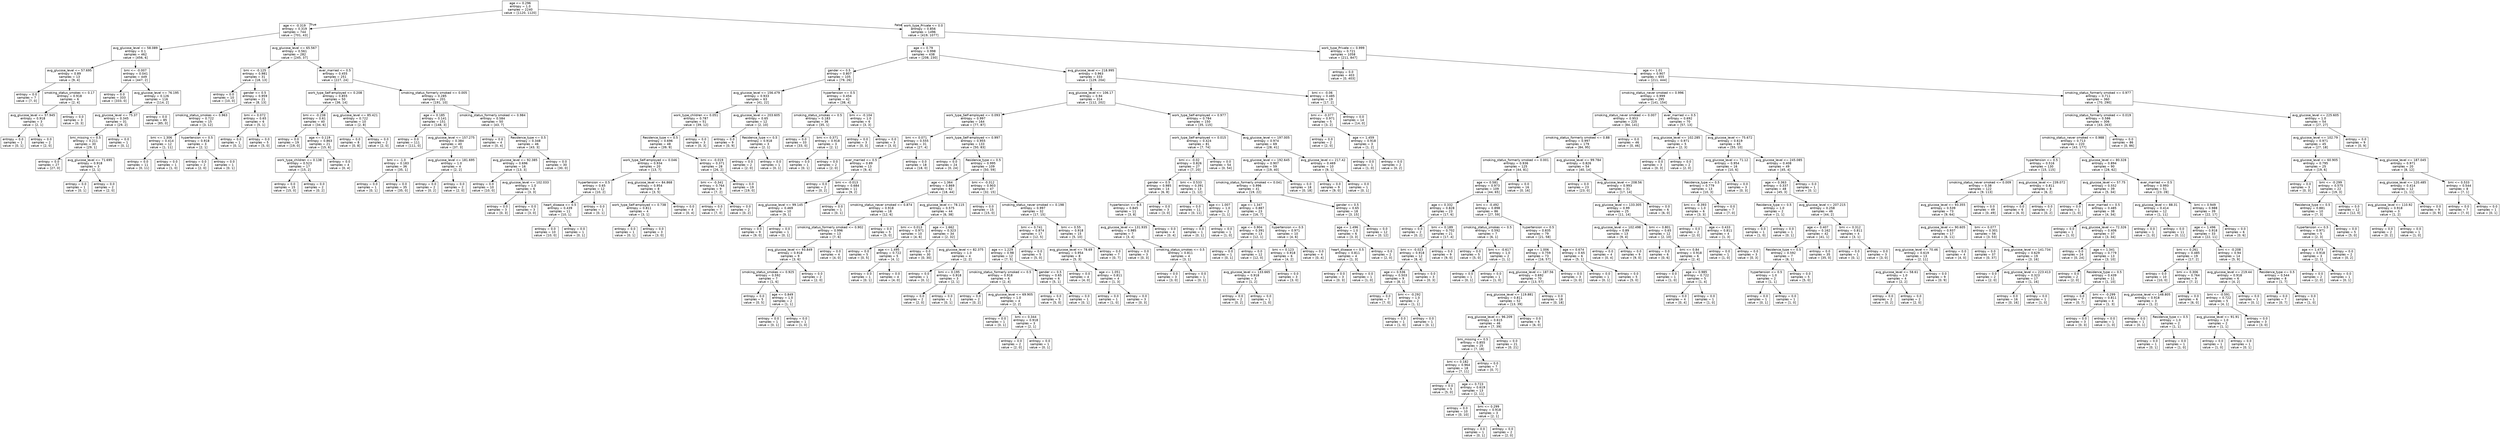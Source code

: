 digraph Tree {
node [shape=box, fontname="helvetica"] ;
edge [fontname="helvetica"] ;
0 [label="age <= 0.296\nentropy = 1.0\nsamples = 2240\nvalue = [1120, 1120]"] ;
1 [label="age <= -0.319\nentropy = 0.319\nsamples = 744\nvalue = [701, 43]"] ;
0 -> 1 [labeldistance=2.5, labelangle=45, headlabel="True"] ;
2 [label="avg_glucose_level <= 58.089\nentropy = 0.1\nsamples = 462\nvalue = [456, 6]"] ;
1 -> 2 ;
3 [label="avg_glucose_level <= 57.695\nentropy = 0.89\nsamples = 13\nvalue = [9, 4]"] ;
2 -> 3 ;
4 [label="entropy = 0.0\nsamples = 7\nvalue = [7, 0]"] ;
3 -> 4 ;
5 [label="smoking_status_smokes <= 0.17\nentropy = 0.918\nsamples = 6\nvalue = [2, 4]"] ;
3 -> 5 ;
6 [label="avg_glucose_level <= 57.945\nentropy = 0.918\nsamples = 3\nvalue = [2, 1]"] ;
5 -> 6 ;
7 [label="entropy = 0.0\nsamples = 1\nvalue = [0, 1]"] ;
6 -> 7 ;
8 [label="entropy = 0.0\nsamples = 2\nvalue = [2, 0]"] ;
6 -> 8 ;
9 [label="entropy = 0.0\nsamples = 3\nvalue = [0, 3]"] ;
5 -> 9 ;
10 [label="bmi <= -0.007\nentropy = 0.041\nsamples = 449\nvalue = [447, 2]"] ;
2 -> 10 ;
11 [label="entropy = 0.0\nsamples = 333\nvalue = [333, 0]"] ;
10 -> 11 ;
12 [label="avg_glucose_level <= 76.195\nentropy = 0.126\nsamples = 116\nvalue = [114, 2]"] ;
10 -> 12 ;
13 [label="avg_glucose_level <= 75.37\nentropy = 0.345\nsamples = 31\nvalue = [29, 2]"] ;
12 -> 13 ;
14 [label="bmi_missing <= 0.5\nentropy = 0.211\nsamples = 30\nvalue = [29, 1]"] ;
13 -> 14 ;
15 [label="entropy = 0.0\nsamples = 27\nvalue = [27, 0]"] ;
14 -> 15 ;
16 [label="avg_glucose_level <= 71.695\nentropy = 0.918\nsamples = 3\nvalue = [2, 1]"] ;
14 -> 16 ;
17 [label="entropy = 0.0\nsamples = 1\nvalue = [0, 1]"] ;
16 -> 17 ;
18 [label="entropy = 0.0\nsamples = 2\nvalue = [2, 0]"] ;
16 -> 18 ;
19 [label="entropy = 0.0\nsamples = 1\nvalue = [0, 1]"] ;
13 -> 19 ;
20 [label="entropy = 0.0\nsamples = 85\nvalue = [85, 0]"] ;
12 -> 20 ;
21 [label="avg_glucose_level <= 65.567\nentropy = 0.561\nsamples = 282\nvalue = [245, 37]"] ;
1 -> 21 ;
22 [label="bmi <= -0.125\nentropy = 0.981\nsamples = 31\nvalue = [18, 13]"] ;
21 -> 22 ;
23 [label="entropy = 0.0\nsamples = 10\nvalue = [10, 0]"] ;
22 -> 23 ;
24 [label="gender <= 0.5\nentropy = 0.959\nsamples = 21\nvalue = [8, 13]"] ;
22 -> 24 ;
25 [label="smoking_status_smokes <= 0.963\nentropy = 0.722\nsamples = 15\nvalue = [3, 12]"] ;
24 -> 25 ;
26 [label="bmi <= 1.306\nentropy = 0.414\nsamples = 12\nvalue = [1, 11]"] ;
25 -> 26 ;
27 [label="entropy = 0.0\nsamples = 11\nvalue = [0, 11]"] ;
26 -> 27 ;
28 [label="entropy = 0.0\nsamples = 1\nvalue = [1, 0]"] ;
26 -> 28 ;
29 [label="hypertension <= 0.5\nentropy = 0.918\nsamples = 3\nvalue = [2, 1]"] ;
25 -> 29 ;
30 [label="entropy = 0.0\nsamples = 2\nvalue = [2, 0]"] ;
29 -> 30 ;
31 [label="entropy = 0.0\nsamples = 1\nvalue = [0, 1]"] ;
29 -> 31 ;
32 [label="bmi <= 0.072\nentropy = 0.65\nsamples = 6\nvalue = [5, 1]"] ;
24 -> 32 ;
33 [label="entropy = 0.0\nsamples = 1\nvalue = [0, 1]"] ;
32 -> 33 ;
34 [label="entropy = 0.0\nsamples = 5\nvalue = [5, 0]"] ;
32 -> 34 ;
35 [label="ever_married <= 0.5\nentropy = 0.455\nsamples = 251\nvalue = [227, 24]"] ;
21 -> 35 ;
36 [label="work_type_Self-employed <= 0.208\nentropy = 0.855\nsamples = 50\nvalue = [36, 14]"] ;
35 -> 36 ;
37 [label="bmi <= -0.238\nentropy = 0.61\nsamples = 40\nvalue = [34, 6]"] ;
36 -> 37 ;
38 [label="entropy = 0.0\nsamples = 19\nvalue = [19, 0]"] ;
37 -> 38 ;
39 [label="age <= 0.119\nentropy = 0.863\nsamples = 21\nvalue = [15, 6]"] ;
37 -> 39 ;
40 [label="work_type_children <= 0.138\nentropy = 0.523\nsamples = 17\nvalue = [15, 2]"] ;
39 -> 40 ;
41 [label="entropy = 0.0\nsamples = 15\nvalue = [15, 0]"] ;
40 -> 41 ;
42 [label="entropy = 0.0\nsamples = 2\nvalue = [0, 2]"] ;
40 -> 42 ;
43 [label="entropy = 0.0\nsamples = 4\nvalue = [0, 4]"] ;
39 -> 43 ;
44 [label="avg_glucose_level <= 85.421\nentropy = 0.722\nsamples = 10\nvalue = [2, 8]"] ;
36 -> 44 ;
45 [label="entropy = 0.0\nsamples = 8\nvalue = [0, 8]"] ;
44 -> 45 ;
46 [label="entropy = 0.0\nsamples = 2\nvalue = [2, 0]"] ;
44 -> 46 ;
47 [label="smoking_status_formerly smoked <= 0.005\nentropy = 0.285\nsamples = 201\nvalue = [191, 10]"] ;
35 -> 47 ;
48 [label="age <= 0.185\nentropy = 0.141\nsamples = 151\nvalue = [148, 3]"] ;
47 -> 48 ;
49 [label="entropy = 0.0\nsamples = 111\nvalue = [111, 0]"] ;
48 -> 49 ;
50 [label="avg_glucose_level <= 157.275\nentropy = 0.384\nsamples = 40\nvalue = [37, 3]"] ;
48 -> 50 ;
51 [label="bmi <= -1.0\nentropy = 0.183\nsamples = 36\nvalue = [35, 1]"] ;
50 -> 51 ;
52 [label="entropy = 0.0\nsamples = 1\nvalue = [0, 1]"] ;
51 -> 52 ;
53 [label="entropy = 0.0\nsamples = 35\nvalue = [35, 0]"] ;
51 -> 53 ;
54 [label="avg_glucose_level <= 181.695\nentropy = 1.0\nsamples = 4\nvalue = [2, 2]"] ;
50 -> 54 ;
55 [label="entropy = 0.0\nsamples = 2\nvalue = [0, 2]"] ;
54 -> 55 ;
56 [label="entropy = 0.0\nsamples = 2\nvalue = [2, 0]"] ;
54 -> 56 ;
57 [label="smoking_status_formerly smoked <= 0.984\nentropy = 0.584\nsamples = 50\nvalue = [43, 7]"] ;
47 -> 57 ;
58 [label="entropy = 0.0\nsamples = 4\nvalue = [0, 4]"] ;
57 -> 58 ;
59 [label="Residence_type <= 0.5\nentropy = 0.348\nsamples = 46\nvalue = [43, 3]"] ;
57 -> 59 ;
60 [label="avg_glucose_level <= 92.385\nentropy = 0.696\nsamples = 16\nvalue = [13, 3]"] ;
59 -> 60 ;
61 [label="entropy = 0.0\nsamples = 10\nvalue = [10, 0]"] ;
60 -> 61 ;
62 [label="avg_glucose_level <= 102.033\nentropy = 1.0\nsamples = 6\nvalue = [3, 3]"] ;
60 -> 62 ;
63 [label="entropy = 0.0\nsamples = 3\nvalue = [0, 3]"] ;
62 -> 63 ;
64 [label="entropy = 0.0\nsamples = 3\nvalue = [3, 0]"] ;
62 -> 64 ;
65 [label="entropy = 0.0\nsamples = 30\nvalue = [30, 0]"] ;
59 -> 65 ;
66 [label="work_type_Private <= 0.0\nentropy = 0.856\nsamples = 1496\nvalue = [419, 1077]"] ;
0 -> 66 [labeldistance=2.5, labelangle=-45, headlabel="False"] ;
67 [label="age <= 0.79\nentropy = 0.998\nsamples = 438\nvalue = [208, 230]"] ;
66 -> 67 ;
68 [label="gender <= 0.5\nentropy = 0.807\nsamples = 105\nvalue = [79, 26]"] ;
67 -> 68 ;
69 [label="avg_glucose_level <= 156.479\nentropy = 0.933\nsamples = 63\nvalue = [41, 22]"] ;
68 -> 69 ;
70 [label="work_type_children <= 0.051\nentropy = 0.787\nsamples = 51\nvalue = [39, 12]"] ;
69 -> 70 ;
71 [label="Residence_type <= 0.5\nentropy = 0.696\nsamples = 48\nvalue = [39, 9]"] ;
70 -> 71 ;
72 [label="work_type_Self-employed <= 0.046\nentropy = 0.934\nsamples = 20\nvalue = [13, 7]"] ;
71 -> 72 ;
73 [label="hypertension <= 0.5\nentropy = 0.65\nsamples = 12\nvalue = [10, 2]"] ;
72 -> 73 ;
74 [label="heart_disease <= 0.5\nentropy = 0.439\nsamples = 11\nvalue = [10, 1]"] ;
73 -> 74 ;
75 [label="entropy = 0.0\nsamples = 10\nvalue = [10, 0]"] ;
74 -> 75 ;
76 [label="entropy = 0.0\nsamples = 1\nvalue = [0, 1]"] ;
74 -> 76 ;
77 [label="entropy = 0.0\nsamples = 1\nvalue = [0, 1]"] ;
73 -> 77 ;
78 [label="avg_glucose_level <= 84.868\nentropy = 0.954\nsamples = 8\nvalue = [3, 5]"] ;
72 -> 78 ;
79 [label="work_type_Self-employed <= 0.738\nentropy = 0.811\nsamples = 4\nvalue = [3, 1]"] ;
78 -> 79 ;
80 [label="entropy = 0.0\nsamples = 1\nvalue = [0, 1]"] ;
79 -> 80 ;
81 [label="entropy = 0.0\nsamples = 3\nvalue = [3, 0]"] ;
79 -> 81 ;
82 [label="entropy = 0.0\nsamples = 4\nvalue = [0, 4]"] ;
78 -> 82 ;
83 [label="bmi <= -0.019\nentropy = 0.371\nsamples = 28\nvalue = [26, 2]"] ;
71 -> 83 ;
84 [label="bmi <= -0.341\nentropy = 0.764\nsamples = 9\nvalue = [7, 2]"] ;
83 -> 84 ;
85 [label="entropy = 0.0\nsamples = 7\nvalue = [7, 0]"] ;
84 -> 85 ;
86 [label="entropy = 0.0\nsamples = 2\nvalue = [0, 2]"] ;
84 -> 86 ;
87 [label="entropy = 0.0\nsamples = 19\nvalue = [19, 0]"] ;
83 -> 87 ;
88 [label="entropy = 0.0\nsamples = 3\nvalue = [0, 3]"] ;
70 -> 88 ;
89 [label="avg_glucose_level <= 203.605\nentropy = 0.65\nsamples = 12\nvalue = [2, 10]"] ;
69 -> 89 ;
90 [label="entropy = 0.0\nsamples = 9\nvalue = [0, 9]"] ;
89 -> 90 ;
91 [label="Residence_type <= 0.5\nentropy = 0.918\nsamples = 3\nvalue = [2, 1]"] ;
89 -> 91 ;
92 [label="entropy = 0.0\nsamples = 2\nvalue = [2, 0]"] ;
91 -> 92 ;
93 [label="entropy = 0.0\nsamples = 1\nvalue = [0, 1]"] ;
91 -> 93 ;
94 [label="hypertension <= 0.5\nentropy = 0.454\nsamples = 42\nvalue = [38, 4]"] ;
68 -> 94 ;
95 [label="smoking_status_smokes <= 0.5\nentropy = 0.183\nsamples = 36\nvalue = [35, 1]"] ;
94 -> 95 ;
96 [label="entropy = 0.0\nsamples = 33\nvalue = [33, 0]"] ;
95 -> 96 ;
97 [label="bmi <= 0.371\nentropy = 0.918\nsamples = 3\nvalue = [2, 1]"] ;
95 -> 97 ;
98 [label="entropy = 0.0\nsamples = 1\nvalue = [0, 1]"] ;
97 -> 98 ;
99 [label="entropy = 0.0\nsamples = 2\nvalue = [2, 0]"] ;
97 -> 99 ;
100 [label="bmi <= -0.104\nentropy = 1.0\nsamples = 6\nvalue = [3, 3]"] ;
94 -> 100 ;
101 [label="entropy = 0.0\nsamples = 3\nvalue = [0, 3]"] ;
100 -> 101 ;
102 [label="entropy = 0.0\nsamples = 3\nvalue = [3, 0]"] ;
100 -> 102 ;
103 [label="avg_glucose_level <= 218.995\nentropy = 0.963\nsamples = 333\nvalue = [129, 204]"] ;
67 -> 103 ;
104 [label="avg_glucose_level <= 106.17\nentropy = 0.94\nsamples = 314\nvalue = [112, 202]"] ;
103 -> 104 ;
105 [label="work_type_Self-employed <= 0.093\nentropy = 0.997\nsamples = 164\nvalue = [77, 87]"] ;
104 -> 105 ;
106 [label="bmi <= 0.071\nentropy = 0.555\nsamples = 31\nvalue = [27, 4]"] ;
105 -> 106 ;
107 [label="ever_married <= 0.5\nentropy = 0.89\nsamples = 13\nvalue = [9, 4]"] ;
106 -> 107 ;
108 [label="entropy = 0.0\nsamples = 2\nvalue = [0, 2]"] ;
107 -> 108 ;
109 [label="bmi <= -0.013\nentropy = 0.684\nsamples = 11\nvalue = [9, 2]"] ;
107 -> 109 ;
110 [label="avg_glucose_level <= 99.145\nentropy = 0.469\nsamples = 10\nvalue = [9, 1]"] ;
109 -> 110 ;
111 [label="entropy = 0.0\nsamples = 9\nvalue = [9, 0]"] ;
110 -> 111 ;
112 [label="entropy = 0.0\nsamples = 1\nvalue = [0, 1]"] ;
110 -> 112 ;
113 [label="entropy = 0.0\nsamples = 1\nvalue = [0, 1]"] ;
109 -> 113 ;
114 [label="entropy = 0.0\nsamples = 18\nvalue = [18, 0]"] ;
106 -> 114 ;
115 [label="work_type_Self-employed <= 0.997\nentropy = 0.955\nsamples = 133\nvalue = [50, 83]"] ;
105 -> 115 ;
116 [label="entropy = 0.0\nsamples = 24\nvalue = [0, 24]"] ;
115 -> 116 ;
117 [label="Residence_type <= 0.5\nentropy = 0.995\nsamples = 109\nvalue = [50, 59]"] ;
115 -> 117 ;
118 [label="age <= 1.364\nentropy = 0.869\nsamples = 62\nvalue = [18, 44]"] ;
117 -> 118 ;
119 [label="smoking_status_never smoked <= 0.874\nentropy = 0.918\nsamples = 18\nvalue = [12, 6]"] ;
118 -> 119 ;
120 [label="smoking_status_formerly smoked <= 0.902\nentropy = 0.996\nsamples = 13\nvalue = [7, 6]"] ;
119 -> 120 ;
121 [label="avg_glucose_level <= 93.849\nentropy = 0.918\nsamples = 9\nvalue = [3, 6]"] ;
120 -> 121 ;
122 [label="smoking_status_smokes <= 0.925\nentropy = 0.592\nsamples = 7\nvalue = [1, 6]"] ;
121 -> 122 ;
123 [label="entropy = 0.0\nsamples = 5\nvalue = [0, 5]"] ;
122 -> 123 ;
124 [label="age <= 0.849\nentropy = 1.0\nsamples = 2\nvalue = [1, 1]"] ;
122 -> 124 ;
125 [label="entropy = 0.0\nsamples = 1\nvalue = [0, 1]"] ;
124 -> 125 ;
126 [label="entropy = 0.0\nsamples = 1\nvalue = [1, 0]"] ;
124 -> 126 ;
127 [label="entropy = 0.0\nsamples = 2\nvalue = [2, 0]"] ;
121 -> 127 ;
128 [label="entropy = 0.0\nsamples = 4\nvalue = [4, 0]"] ;
120 -> 128 ;
129 [label="entropy = 0.0\nsamples = 5\nvalue = [5, 0]"] ;
119 -> 129 ;
130 [label="avg_glucose_level <= 78.115\nentropy = 0.575\nsamples = 44\nvalue = [6, 38]"] ;
118 -> 130 ;
131 [label="bmi <= 0.013\nentropy = 0.971\nsamples = 10\nvalue = [4, 6]"] ;
130 -> 131 ;
132 [label="entropy = 0.0\nsamples = 5\nvalue = [0, 5]"] ;
131 -> 132 ;
133 [label="age <= 1.495\nentropy = 0.722\nsamples = 5\nvalue = [4, 1]"] ;
131 -> 133 ;
134 [label="entropy = 0.0\nsamples = 1\nvalue = [0, 1]"] ;
133 -> 134 ;
135 [label="entropy = 0.0\nsamples = 4\nvalue = [4, 0]"] ;
133 -> 135 ;
136 [label="age <= 1.662\nentropy = 0.323\nsamples = 34\nvalue = [2, 32]"] ;
130 -> 136 ;
137 [label="entropy = 0.0\nsamples = 30\nvalue = [0, 30]"] ;
136 -> 137 ;
138 [label="avg_glucose_level <= 82.375\nentropy = 1.0\nsamples = 4\nvalue = [2, 2]"] ;
136 -> 138 ;
139 [label="entropy = 0.0\nsamples = 1\nvalue = [0, 1]"] ;
138 -> 139 ;
140 [label="bmi <= 0.195\nentropy = 0.918\nsamples = 3\nvalue = [2, 1]"] ;
138 -> 140 ;
141 [label="entropy = 0.0\nsamples = 2\nvalue = [2, 0]"] ;
140 -> 141 ;
142 [label="entropy = 0.0\nsamples = 1\nvalue = [0, 1]"] ;
140 -> 142 ;
143 [label="bmi <= -0.312\nentropy = 0.903\nsamples = 47\nvalue = [32, 15]"] ;
117 -> 143 ;
144 [label="entropy = 0.0\nsamples = 15\nvalue = [15, 0]"] ;
143 -> 144 ;
145 [label="smoking_status_never smoked <= 0.198\nentropy = 0.997\nsamples = 32\nvalue = [17, 15]"] ;
143 -> 145 ;
146 [label="bmi <= 0.741\nentropy = 0.874\nsamples = 17\nvalue = [12, 5]"] ;
145 -> 146 ;
147 [label="age <= 1.229\nentropy = 0.98\nsamples = 12\nvalue = [7, 5]"] ;
146 -> 147 ;
148 [label="smoking_status_formerly smoked <= 0.5\nentropy = 0.918\nsamples = 6\nvalue = [2, 4]"] ;
147 -> 148 ;
149 [label="entropy = 0.0\nsamples = 2\nvalue = [0, 2]"] ;
148 -> 149 ;
150 [label="avg_glucose_level <= 69.905\nentropy = 1.0\nsamples = 4\nvalue = [2, 2]"] ;
148 -> 150 ;
151 [label="entropy = 0.0\nsamples = 1\nvalue = [0, 1]"] ;
150 -> 151 ;
152 [label="bmi <= 0.344\nentropy = 0.918\nsamples = 3\nvalue = [2, 1]"] ;
150 -> 152 ;
153 [label="entropy = 0.0\nsamples = 2\nvalue = [2, 0]"] ;
152 -> 153 ;
154 [label="entropy = 0.0\nsamples = 1\nvalue = [0, 1]"] ;
152 -> 154 ;
155 [label="gender <= 0.5\nentropy = 0.65\nsamples = 6\nvalue = [5, 1]"] ;
147 -> 155 ;
156 [label="entropy = 0.0\nsamples = 5\nvalue = [5, 0]"] ;
155 -> 156 ;
157 [label="entropy = 0.0\nsamples = 1\nvalue = [0, 1]"] ;
155 -> 157 ;
158 [label="entropy = 0.0\nsamples = 5\nvalue = [5, 0]"] ;
146 -> 158 ;
159 [label="bmi <= 0.55\nentropy = 0.918\nsamples = 15\nvalue = [5, 10]"] ;
145 -> 159 ;
160 [label="avg_glucose_level <= 78.69\nentropy = 0.954\nsamples = 8\nvalue = [5, 3]"] ;
159 -> 160 ;
161 [label="entropy = 0.0\nsamples = 4\nvalue = [4, 0]"] ;
160 -> 161 ;
162 [label="age <= 1.051\nentropy = 0.811\nsamples = 4\nvalue = [1, 3]"] ;
160 -> 162 ;
163 [label="entropy = 0.0\nsamples = 1\nvalue = [1, 0]"] ;
162 -> 163 ;
164 [label="entropy = 0.0\nsamples = 3\nvalue = [0, 3]"] ;
162 -> 164 ;
165 [label="entropy = 0.0\nsamples = 7\nvalue = [0, 7]"] ;
159 -> 165 ;
166 [label="work_type_Self-employed <= 0.977\nentropy = 0.784\nsamples = 150\nvalue = [35, 115]"] ;
104 -> 166 ;
167 [label="work_type_Self-employed <= 0.015\nentropy = 0.424\nsamples = 81\nvalue = [7, 74]"] ;
166 -> 167 ;
168 [label="bmi <= -0.02\nentropy = 0.826\nsamples = 27\nvalue = [7, 20]"] ;
167 -> 168 ;
169 [label="gender <= 0.5\nentropy = 0.985\nsamples = 14\nvalue = [6, 8]"] ;
168 -> 169 ;
170 [label="hypertension <= 0.5\nentropy = 0.845\nsamples = 11\nvalue = [3, 8]"] ;
169 -> 170 ;
171 [label="avg_glucose_level <= 131.935\nentropy = 0.985\nsamples = 7\nvalue = [3, 4]"] ;
170 -> 171 ;
172 [label="entropy = 0.0\nsamples = 3\nvalue = [0, 3]"] ;
171 -> 172 ;
173 [label="smoking_status_smokes <= 0.5\nentropy = 0.811\nsamples = 4\nvalue = [3, 1]"] ;
171 -> 173 ;
174 [label="entropy = 0.0\nsamples = 3\nvalue = [3, 0]"] ;
173 -> 174 ;
175 [label="entropy = 0.0\nsamples = 1\nvalue = [0, 1]"] ;
173 -> 175 ;
176 [label="entropy = 0.0\nsamples = 4\nvalue = [0, 4]"] ;
170 -> 176 ;
177 [label="entropy = 0.0\nsamples = 3\nvalue = [3, 0]"] ;
169 -> 177 ;
178 [label="bmi <= 0.533\nentropy = 0.391\nsamples = 13\nvalue = [1, 12]"] ;
168 -> 178 ;
179 [label="entropy = 0.0\nsamples = 11\nvalue = [0, 11]"] ;
178 -> 179 ;
180 [label="age <= 1.007\nentropy = 1.0\nsamples = 2\nvalue = [1, 1]"] ;
178 -> 180 ;
181 [label="entropy = 0.0\nsamples = 1\nvalue = [0, 1]"] ;
180 -> 181 ;
182 [label="entropy = 0.0\nsamples = 1\nvalue = [1, 0]"] ;
180 -> 182 ;
183 [label="entropy = 0.0\nsamples = 54\nvalue = [0, 54]"] ;
167 -> 183 ;
184 [label="avg_glucose_level <= 197.005\nentropy = 0.974\nsamples = 69\nvalue = [28, 41]"] ;
166 -> 184 ;
185 [label="avg_glucose_level <= 192.645\nentropy = 0.907\nsamples = 59\nvalue = [19, 40]"] ;
184 -> 185 ;
186 [label="smoking_status_formerly smoked <= 0.041\nentropy = 0.996\nsamples = 41\nvalue = [19, 22]"] ;
185 -> 186 ;
187 [label="age <= 1.347\nentropy = 0.887\nsamples = 23\nvalue = [16, 7]"] ;
186 -> 187 ;
188 [label="age <= 0.904\nentropy = 0.391\nsamples = 13\nvalue = [12, 1]"] ;
187 -> 188 ;
189 [label="entropy = 0.0\nsamples = 1\nvalue = [0, 1]"] ;
188 -> 189 ;
190 [label="entropy = 0.0\nsamples = 12\nvalue = [12, 0]"] ;
188 -> 190 ;
191 [label="hypertension <= 0.5\nentropy = 0.971\nsamples = 10\nvalue = [4, 6]"] ;
187 -> 191 ;
192 [label="bmi <= 0.123\nentropy = 0.918\nsamples = 6\nvalue = [4, 2]"] ;
191 -> 192 ;
193 [label="avg_glucose_level <= 133.665\nentropy = 0.918\nsamples = 3\nvalue = [1, 2]"] ;
192 -> 193 ;
194 [label="entropy = 0.0\nsamples = 2\nvalue = [0, 2]"] ;
193 -> 194 ;
195 [label="entropy = 0.0\nsamples = 1\nvalue = [1, 0]"] ;
193 -> 195 ;
196 [label="entropy = 0.0\nsamples = 3\nvalue = [3, 0]"] ;
192 -> 196 ;
197 [label="entropy = 0.0\nsamples = 4\nvalue = [0, 4]"] ;
191 -> 197 ;
198 [label="gender <= 0.5\nentropy = 0.65\nsamples = 18\nvalue = [3, 15]"] ;
186 -> 198 ;
199 [label="age <= 1.496\nentropy = 1.0\nsamples = 6\nvalue = [3, 3]"] ;
198 -> 199 ;
200 [label="heart_disease <= 0.5\nentropy = 0.811\nsamples = 4\nvalue = [1, 3]"] ;
199 -> 200 ;
201 [label="entropy = 0.0\nsamples = 3\nvalue = [0, 3]"] ;
200 -> 201 ;
202 [label="entropy = 0.0\nsamples = 1\nvalue = [1, 0]"] ;
200 -> 202 ;
203 [label="entropy = 0.0\nsamples = 2\nvalue = [2, 0]"] ;
199 -> 203 ;
204 [label="entropy = 0.0\nsamples = 12\nvalue = [0, 12]"] ;
198 -> 204 ;
205 [label="entropy = 0.0\nsamples = 18\nvalue = [0, 18]"] ;
185 -> 205 ;
206 [label="avg_glucose_level <= 217.42\nentropy = 0.469\nsamples = 10\nvalue = [9, 1]"] ;
184 -> 206 ;
207 [label="entropy = 0.0\nsamples = 9\nvalue = [9, 0]"] ;
206 -> 207 ;
208 [label="entropy = 0.0\nsamples = 1\nvalue = [0, 1]"] ;
206 -> 208 ;
209 [label="bmi <= -0.06\nentropy = 0.485\nsamples = 19\nvalue = [17, 2]"] ;
103 -> 209 ;
210 [label="bmi <= -0.377\nentropy = 0.971\nsamples = 5\nvalue = [3, 2]"] ;
209 -> 210 ;
211 [label="entropy = 0.0\nsamples = 2\nvalue = [2, 0]"] ;
210 -> 211 ;
212 [label="age <= 1.459\nentropy = 0.918\nsamples = 3\nvalue = [1, 2]"] ;
210 -> 212 ;
213 [label="entropy = 0.0\nsamples = 1\nvalue = [1, 0]"] ;
212 -> 213 ;
214 [label="entropy = 0.0\nsamples = 2\nvalue = [0, 2]"] ;
212 -> 214 ;
215 [label="entropy = 0.0\nsamples = 14\nvalue = [14, 0]"] ;
209 -> 215 ;
216 [label="work_type_Private <= 0.999\nentropy = 0.721\nsamples = 1058\nvalue = [211, 847]"] ;
66 -> 216 ;
217 [label="entropy = 0.0\nsamples = 403\nvalue = [0, 403]"] ;
216 -> 217 ;
218 [label="age <= 1.01\nentropy = 0.907\nsamples = 655\nvalue = [211, 444]"] ;
216 -> 218 ;
219 [label="smoking_status_never smoked <= 0.996\nentropy = 0.999\nsamples = 295\nvalue = [141, 154]"] ;
218 -> 219 ;
220 [label="smoking_status_never smoked <= 0.007\nentropy = 0.953\nsamples = 225\nvalue = [84, 141]"] ;
219 -> 220 ;
221 [label="smoking_status_formerly smoked <= 0.88\nentropy = 0.997\nsamples = 179\nvalue = [84, 95]"] ;
220 -> 221 ;
222 [label="smoking_status_formerly smoked <= 0.001\nentropy = 0.936\nsamples = 125\nvalue = [44, 81]"] ;
221 -> 222 ;
223 [label="age <= 0.581\nentropy = 0.973\nsamples = 109\nvalue = [44, 65]"] ;
222 -> 223 ;
224 [label="age <= 0.332\nentropy = 0.828\nsamples = 23\nvalue = [17, 6]"] ;
223 -> 224 ;
225 [label="entropy = 0.0\nsamples = 2\nvalue = [0, 2]"] ;
224 -> 225 ;
226 [label="bmi <= 0.189\nentropy = 0.702\nsamples = 21\nvalue = [17, 4]"] ;
224 -> 226 ;
227 [label="bmi <= -0.023\nentropy = 0.918\nsamples = 12\nvalue = [8, 4]"] ;
226 -> 227 ;
228 [label="age <= 0.536\nentropy = 0.503\nsamples = 9\nvalue = [8, 1]"] ;
227 -> 228 ;
229 [label="entropy = 0.0\nsamples = 7\nvalue = [7, 0]"] ;
228 -> 229 ;
230 [label="bmi <= -0.292\nentropy = 1.0\nsamples = 2\nvalue = [1, 1]"] ;
228 -> 230 ;
231 [label="entropy = 0.0\nsamples = 1\nvalue = [1, 0]"] ;
230 -> 231 ;
232 [label="entropy = 0.0\nsamples = 1\nvalue = [0, 1]"] ;
230 -> 232 ;
233 [label="entropy = 0.0\nsamples = 3\nvalue = [0, 3]"] ;
227 -> 233 ;
234 [label="entropy = 0.0\nsamples = 9\nvalue = [9, 0]"] ;
226 -> 234 ;
235 [label="bmi <= -0.492\nentropy = 0.898\nsamples = 86\nvalue = [27, 59]"] ;
223 -> 235 ;
236 [label="smoking_status_smokes <= 0.5\nentropy = 0.592\nsamples = 7\nvalue = [6, 1]"] ;
235 -> 236 ;
237 [label="entropy = 0.0\nsamples = 5\nvalue = [5, 0]"] ;
236 -> 237 ;
238 [label="bmi <= -0.617\nentropy = 1.0\nsamples = 2\nvalue = [1, 1]"] ;
236 -> 238 ;
239 [label="entropy = 0.0\nsamples = 1\nvalue = [0, 1]"] ;
238 -> 239 ;
240 [label="entropy = 0.0\nsamples = 1\nvalue = [1, 0]"] ;
238 -> 240 ;
241 [label="hypertension <= 0.5\nentropy = 0.835\nsamples = 79\nvalue = [21, 58]"] ;
235 -> 241 ;
242 [label="age <= 1.006\nentropy = 0.759\nsamples = 73\nvalue = [16, 57]"] ;
241 -> 242 ;
243 [label="avg_glucose_level <= 187.56\nentropy = 0.692\nsamples = 70\nvalue = [13, 57]"] ;
242 -> 243 ;
244 [label="avg_glucose_level <= 119.881\nentropy = 0.811\nsamples = 52\nvalue = [13, 39]"] ;
243 -> 244 ;
245 [label="avg_glucose_level <= 96.209\nentropy = 0.615\nsamples = 46\nvalue = [7, 39]"] ;
244 -> 245 ;
246 [label="bmi_missing <= 0.5\nentropy = 0.855\nsamples = 25\nvalue = [7, 18]"] ;
245 -> 246 ;
247 [label="bmi <= 0.182\nentropy = 0.964\nsamples = 18\nvalue = [7, 11]"] ;
246 -> 247 ;
248 [label="entropy = 0.0\nsamples = 5\nvalue = [5, 0]"] ;
247 -> 248 ;
249 [label="age <= 0.723\nentropy = 0.619\nsamples = 13\nvalue = [2, 11]"] ;
247 -> 249 ;
250 [label="entropy = 0.0\nsamples = 10\nvalue = [0, 10]"] ;
249 -> 250 ;
251 [label="bmi <= 0.299\nentropy = 0.918\nsamples = 3\nvalue = [2, 1]"] ;
249 -> 251 ;
252 [label="entropy = 0.0\nsamples = 1\nvalue = [0, 1]"] ;
251 -> 252 ;
253 [label="entropy = 0.0\nsamples = 2\nvalue = [2, 0]"] ;
251 -> 253 ;
254 [label="entropy = 0.0\nsamples = 7\nvalue = [0, 7]"] ;
246 -> 254 ;
255 [label="entropy = 0.0\nsamples = 21\nvalue = [0, 21]"] ;
245 -> 255 ;
256 [label="entropy = 0.0\nsamples = 6\nvalue = [6, 0]"] ;
244 -> 256 ;
257 [label="entropy = 0.0\nsamples = 18\nvalue = [0, 18]"] ;
243 -> 257 ;
258 [label="entropy = 0.0\nsamples = 3\nvalue = [3, 0]"] ;
242 -> 258 ;
259 [label="age <= 0.674\nentropy = 0.65\nsamples = 6\nvalue = [5, 1]"] ;
241 -> 259 ;
260 [label="entropy = 0.0\nsamples = 1\nvalue = [0, 1]"] ;
259 -> 260 ;
261 [label="entropy = 0.0\nsamples = 5\nvalue = [5, 0]"] ;
259 -> 261 ;
262 [label="entropy = 0.0\nsamples = 16\nvalue = [0, 16]"] ;
222 -> 262 ;
263 [label="avg_glucose_level <= 99.784\nentropy = 0.826\nsamples = 54\nvalue = [40, 14]"] ;
221 -> 263 ;
264 [label="entropy = 0.0\nsamples = 23\nvalue = [23, 0]"] ;
263 -> 264 ;
265 [label="avg_glucose_level <= 208.56\nentropy = 0.993\nsamples = 31\nvalue = [17, 14]"] ;
263 -> 265 ;
266 [label="avg_glucose_level <= 133.305\nentropy = 0.99\nsamples = 25\nvalue = [11, 14]"] ;
265 -> 266 ;
267 [label="avg_glucose_level <= 102.498\nentropy = 0.89\nsamples = 13\nvalue = [9, 4]"] ;
266 -> 267 ;
268 [label="entropy = 0.0\nsamples = 4\nvalue = [0, 4]"] ;
267 -> 268 ;
269 [label="entropy = 0.0\nsamples = 9\nvalue = [9, 0]"] ;
267 -> 269 ;
270 [label="bmi <= 0.801\nentropy = 0.65\nsamples = 12\nvalue = [2, 10]"] ;
266 -> 270 ;
271 [label="entropy = 0.0\nsamples = 6\nvalue = [0, 6]"] ;
270 -> 271 ;
272 [label="bmi <= 0.84\nentropy = 0.918\nsamples = 6\nvalue = [2, 4]"] ;
270 -> 272 ;
273 [label="entropy = 0.0\nsamples = 1\nvalue = [1, 0]"] ;
272 -> 273 ;
274 [label="age <= 0.985\nentropy = 0.722\nsamples = 5\nvalue = [1, 4]"] ;
272 -> 274 ;
275 [label="entropy = 0.0\nsamples = 4\nvalue = [0, 4]"] ;
274 -> 275 ;
276 [label="entropy = 0.0\nsamples = 1\nvalue = [1, 0]"] ;
274 -> 276 ;
277 [label="entropy = 0.0\nsamples = 6\nvalue = [6, 0]"] ;
265 -> 277 ;
278 [label="entropy = 0.0\nsamples = 46\nvalue = [0, 46]"] ;
220 -> 278 ;
279 [label="ever_married <= 0.5\nentropy = 0.692\nsamples = 70\nvalue = [57, 13]"] ;
219 -> 279 ;
280 [label="avg_glucose_level <= 102.285\nentropy = 0.971\nsamples = 5\nvalue = [2, 3]"] ;
279 -> 280 ;
281 [label="entropy = 0.0\nsamples = 3\nvalue = [0, 3]"] ;
280 -> 281 ;
282 [label="entropy = 0.0\nsamples = 2\nvalue = [2, 0]"] ;
280 -> 282 ;
283 [label="avg_glucose_level <= 75.672\nentropy = 0.619\nsamples = 65\nvalue = [55, 10]"] ;
279 -> 283 ;
284 [label="avg_glucose_level <= 71.12\nentropy = 0.954\nsamples = 16\nvalue = [10, 6]"] ;
283 -> 284 ;
285 [label="Residence_type <= 0.5\nentropy = 0.779\nsamples = 13\nvalue = [10, 3]"] ;
284 -> 285 ;
286 [label="bmi <= -0.393\nentropy = 1.0\nsamples = 6\nvalue = [3, 3]"] ;
285 -> 286 ;
287 [label="entropy = 0.0\nsamples = 2\nvalue = [2, 0]"] ;
286 -> 287 ;
288 [label="age <= 0.433\nentropy = 0.811\nsamples = 4\nvalue = [1, 3]"] ;
286 -> 288 ;
289 [label="entropy = 0.0\nsamples = 1\nvalue = [1, 0]"] ;
288 -> 289 ;
290 [label="entropy = 0.0\nsamples = 3\nvalue = [0, 3]"] ;
288 -> 290 ;
291 [label="entropy = 0.0\nsamples = 7\nvalue = [7, 0]"] ;
285 -> 291 ;
292 [label="entropy = 0.0\nsamples = 3\nvalue = [0, 3]"] ;
284 -> 292 ;
293 [label="avg_glucose_level <= 245.085\nentropy = 0.408\nsamples = 49\nvalue = [45, 4]"] ;
283 -> 293 ;
294 [label="age <= 0.363\nentropy = 0.337\nsamples = 48\nvalue = [45, 3]"] ;
293 -> 294 ;
295 [label="Residence_type <= 0.5\nentropy = 1.0\nsamples = 2\nvalue = [1, 1]"] ;
294 -> 295 ;
296 [label="entropy = 0.0\nsamples = 1\nvalue = [1, 0]"] ;
295 -> 296 ;
297 [label="entropy = 0.0\nsamples = 1\nvalue = [0, 1]"] ;
295 -> 297 ;
298 [label="avg_glucose_level <= 207.215\nentropy = 0.258\nsamples = 46\nvalue = [44, 2]"] ;
294 -> 298 ;
299 [label="age <= 0.407\nentropy = 0.162\nsamples = 42\nvalue = [41, 1]"] ;
298 -> 299 ;
300 [label="Residence_type <= 0.5\nentropy = 0.592\nsamples = 7\nvalue = [6, 1]"] ;
299 -> 300 ;
301 [label="hypertension <= 0.5\nentropy = 1.0\nsamples = 2\nvalue = [1, 1]"] ;
300 -> 301 ;
302 [label="entropy = 0.0\nsamples = 1\nvalue = [0, 1]"] ;
301 -> 302 ;
303 [label="entropy = 0.0\nsamples = 1\nvalue = [1, 0]"] ;
301 -> 303 ;
304 [label="entropy = 0.0\nsamples = 5\nvalue = [5, 0]"] ;
300 -> 304 ;
305 [label="entropy = 0.0\nsamples = 35\nvalue = [35, 0]"] ;
299 -> 305 ;
306 [label="bmi <= 0.312\nentropy = 0.811\nsamples = 4\nvalue = [3, 1]"] ;
298 -> 306 ;
307 [label="entropy = 0.0\nsamples = 1\nvalue = [0, 1]"] ;
306 -> 307 ;
308 [label="entropy = 0.0\nsamples = 3\nvalue = [3, 0]"] ;
306 -> 308 ;
309 [label="entropy = 0.0\nsamples = 1\nvalue = [0, 1]"] ;
293 -> 309 ;
310 [label="smoking_status_formerly smoked <= 0.977\nentropy = 0.711\nsamples = 360\nvalue = [70, 290]"] ;
218 -> 310 ;
311 [label="smoking_status_formerly smoked <= 0.019\nentropy = 0.586\nsamples = 306\nvalue = [43, 263]"] ;
310 -> 311 ;
312 [label="smoking_status_never smoked <= 0.988\nentropy = 0.713\nsamples = 220\nvalue = [43, 177]"] ;
311 -> 312 ;
313 [label="hypertension <= 0.5\nentropy = 0.516\nsamples = 130\nvalue = [15, 115]"] ;
312 -> 313 ;
314 [label="smoking_status_never smoked <= 0.009\nentropy = 0.38\nsamples = 122\nvalue = [9, 113]"] ;
313 -> 314 ;
315 [label="avg_glucose_level <= 93.355\nentropy = 0.539\nsamples = 73\nvalue = [9, 64]"] ;
314 -> 315 ;
316 [label="avg_glucose_level <= 90.605\nentropy = 0.937\nsamples = 17\nvalue = [6, 11]"] ;
315 -> 316 ;
317 [label="avg_glucose_level <= 70.46\nentropy = 0.619\nsamples = 13\nvalue = [2, 11]"] ;
316 -> 317 ;
318 [label="avg_glucose_level <= 58.61\nentropy = 1.0\nsamples = 4\nvalue = [2, 2]"] ;
317 -> 318 ;
319 [label="entropy = 0.0\nsamples = 2\nvalue = [0, 2]"] ;
318 -> 319 ;
320 [label="entropy = 0.0\nsamples = 2\nvalue = [2, 0]"] ;
318 -> 320 ;
321 [label="entropy = 0.0\nsamples = 9\nvalue = [0, 9]"] ;
317 -> 321 ;
322 [label="entropy = 0.0\nsamples = 4\nvalue = [4, 0]"] ;
316 -> 322 ;
323 [label="bmi <= 0.077\nentropy = 0.301\nsamples = 56\nvalue = [3, 53]"] ;
315 -> 323 ;
324 [label="entropy = 0.0\nsamples = 37\nvalue = [0, 37]"] ;
323 -> 324 ;
325 [label="avg_glucose_level <= 141.734\nentropy = 0.629\nsamples = 19\nvalue = [3, 16]"] ;
323 -> 325 ;
326 [label="entropy = 0.0\nsamples = 2\nvalue = [2, 0]"] ;
325 -> 326 ;
327 [label="avg_glucose_level <= 223.413\nentropy = 0.323\nsamples = 17\nvalue = [1, 16]"] ;
325 -> 327 ;
328 [label="entropy = 0.0\nsamples = 16\nvalue = [0, 16]"] ;
327 -> 328 ;
329 [label="entropy = 0.0\nsamples = 1\nvalue = [1, 0]"] ;
327 -> 329 ;
330 [label="entropy = 0.0\nsamples = 49\nvalue = [0, 49]"] ;
314 -> 330 ;
331 [label="avg_glucose_level <= 239.072\nentropy = 0.811\nsamples = 8\nvalue = [6, 2]"] ;
313 -> 331 ;
332 [label="entropy = 0.0\nsamples = 6\nvalue = [6, 0]"] ;
331 -> 332 ;
333 [label="entropy = 0.0\nsamples = 2\nvalue = [0, 2]"] ;
331 -> 333 ;
334 [label="avg_glucose_level <= 80.328\nentropy = 0.894\nsamples = 90\nvalue = [28, 62]"] ;
312 -> 334 ;
335 [label="avg_glucose_level <= 57.75\nentropy = 0.552\nsamples = 39\nvalue = [5, 34]"] ;
334 -> 335 ;
336 [label="entropy = 0.0\nsamples = 1\nvalue = [1, 0]"] ;
335 -> 336 ;
337 [label="ever_married <= 0.5\nentropy = 0.485\nsamples = 38\nvalue = [4, 34]"] ;
335 -> 337 ;
338 [label="entropy = 0.0\nsamples = 1\nvalue = [1, 0]"] ;
337 -> 338 ;
339 [label="avg_glucose_level <= 72.326\nentropy = 0.406\nsamples = 37\nvalue = [3, 34]"] ;
337 -> 339 ;
340 [label="entropy = 0.0\nsamples = 24\nvalue = [0, 24]"] ;
339 -> 340 ;
341 [label="age <= 1.341\nentropy = 0.779\nsamples = 13\nvalue = [3, 10]"] ;
339 -> 341 ;
342 [label="entropy = 0.0\nsamples = 2\nvalue = [2, 0]"] ;
341 -> 342 ;
343 [label="Residence_type <= 0.5\nentropy = 0.439\nsamples = 11\nvalue = [1, 10]"] ;
341 -> 343 ;
344 [label="entropy = 0.0\nsamples = 7\nvalue = [0, 7]"] ;
343 -> 344 ;
345 [label="bmi <= -0.299\nentropy = 0.811\nsamples = 4\nvalue = [1, 3]"] ;
343 -> 345 ;
346 [label="entropy = 0.0\nsamples = 3\nvalue = [0, 3]"] ;
345 -> 346 ;
347 [label="entropy = 0.0\nsamples = 1\nvalue = [1, 0]"] ;
345 -> 347 ;
348 [label="ever_married <= 0.5\nentropy = 0.993\nsamples = 51\nvalue = [23, 28]"] ;
334 -> 348 ;
349 [label="avg_glucose_level <= 88.31\nentropy = 0.414\nsamples = 12\nvalue = [1, 11]"] ;
348 -> 349 ;
350 [label="entropy = 0.0\nsamples = 1\nvalue = [1, 0]"] ;
349 -> 350 ;
351 [label="entropy = 0.0\nsamples = 11\nvalue = [0, 11]"] ;
349 -> 351 ;
352 [label="bmi <= 0.949\nentropy = 0.988\nsamples = 39\nvalue = [22, 17]"] ;
348 -> 352 ;
353 [label="age <= 1.496\nentropy = 0.918\nsamples = 33\nvalue = [22, 11]"] ;
352 -> 353 ;
354 [label="bmi <= 0.261\nentropy = 0.485\nsamples = 19\nvalue = [17, 2]"] ;
353 -> 354 ;
355 [label="entropy = 0.0\nsamples = 10\nvalue = [10, 0]"] ;
354 -> 355 ;
356 [label="bmi <= 0.306\nentropy = 0.764\nsamples = 9\nvalue = [7, 2]"] ;
354 -> 356 ;
357 [label="avg_glucose_level <= 148.805\nentropy = 0.918\nsamples = 3\nvalue = [1, 2]"] ;
356 -> 357 ;
358 [label="entropy = 0.0\nsamples = 1\nvalue = [0, 1]"] ;
357 -> 358 ;
359 [label="Residence_type <= 0.5\nentropy = 1.0\nsamples = 2\nvalue = [1, 1]"] ;
357 -> 359 ;
360 [label="entropy = 0.0\nsamples = 1\nvalue = [0, 1]"] ;
359 -> 360 ;
361 [label="entropy = 0.0\nsamples = 1\nvalue = [1, 0]"] ;
359 -> 361 ;
362 [label="entropy = 0.0\nsamples = 6\nvalue = [6, 0]"] ;
356 -> 362 ;
363 [label="bmi <= -0.208\nentropy = 0.94\nsamples = 14\nvalue = [5, 9]"] ;
353 -> 363 ;
364 [label="avg_glucose_level <= 219.44\nentropy = 0.918\nsamples = 6\nvalue = [4, 2]"] ;
363 -> 364 ;
365 [label="bmi <= -0.591\nentropy = 0.722\nsamples = 5\nvalue = [4, 1]"] ;
364 -> 365 ;
366 [label="avg_glucose_level <= 91.91\nentropy = 1.0\nsamples = 2\nvalue = [1, 1]"] ;
365 -> 366 ;
367 [label="entropy = 0.0\nsamples = 1\nvalue = [1, 0]"] ;
366 -> 367 ;
368 [label="entropy = 0.0\nsamples = 1\nvalue = [0, 1]"] ;
366 -> 368 ;
369 [label="entropy = 0.0\nsamples = 3\nvalue = [3, 0]"] ;
365 -> 369 ;
370 [label="entropy = 0.0\nsamples = 1\nvalue = [0, 1]"] ;
364 -> 370 ;
371 [label="Residence_type <= 0.5\nentropy = 0.544\nsamples = 8\nvalue = [1, 7]"] ;
363 -> 371 ;
372 [label="entropy = 0.0\nsamples = 7\nvalue = [0, 7]"] ;
371 -> 372 ;
373 [label="entropy = 0.0\nsamples = 1\nvalue = [1, 0]"] ;
371 -> 373 ;
374 [label="entropy = 0.0\nsamples = 6\nvalue = [0, 6]"] ;
352 -> 374 ;
375 [label="entropy = 0.0\nsamples = 86\nvalue = [0, 86]"] ;
311 -> 375 ;
376 [label="avg_glucose_level <= 225.605\nentropy = 1.0\nsamples = 54\nvalue = [27, 27]"] ;
310 -> 376 ;
377 [label="avg_glucose_level <= 102.79\nentropy = 0.971\nsamples = 45\nvalue = [27, 18]"] ;
376 -> 377 ;
378 [label="avg_glucose_level <= 60.905\nentropy = 0.795\nsamples = 25\nvalue = [19, 6]"] ;
377 -> 378 ;
379 [label="entropy = 0.0\nsamples = 3\nvalue = [0, 3]"] ;
378 -> 379 ;
380 [label="bmi <= -0.299\nentropy = 0.575\nsamples = 22\nvalue = [19, 3]"] ;
378 -> 380 ;
381 [label="Residence_type <= 0.5\nentropy = 0.881\nsamples = 10\nvalue = [7, 3]"] ;
380 -> 381 ;
382 [label="hypertension <= 0.5\nentropy = 0.971\nsamples = 5\nvalue = [2, 3]"] ;
381 -> 382 ;
383 [label="age <= 1.473\nentropy = 0.918\nsamples = 3\nvalue = [2, 1]"] ;
382 -> 383 ;
384 [label="entropy = 0.0\nsamples = 2\nvalue = [2, 0]"] ;
383 -> 384 ;
385 [label="entropy = 0.0\nsamples = 1\nvalue = [0, 1]"] ;
383 -> 385 ;
386 [label="entropy = 0.0\nsamples = 2\nvalue = [0, 2]"] ;
382 -> 386 ;
387 [label="entropy = 0.0\nsamples = 5\nvalue = [5, 0]"] ;
381 -> 387 ;
388 [label="entropy = 0.0\nsamples = 12\nvalue = [12, 0]"] ;
380 -> 388 ;
389 [label="avg_glucose_level <= 187.045\nentropy = 0.971\nsamples = 20\nvalue = [8, 12]"] ;
377 -> 389 ;
390 [label="avg_glucose_level <= 120.485\nentropy = 0.414\nsamples = 12\nvalue = [1, 11]"] ;
389 -> 390 ;
391 [label="avg_glucose_level <= 110.92\nentropy = 0.918\nsamples = 3\nvalue = [1, 2]"] ;
390 -> 391 ;
392 [label="entropy = 0.0\nsamples = 2\nvalue = [0, 2]"] ;
391 -> 392 ;
393 [label="entropy = 0.0\nsamples = 1\nvalue = [1, 0]"] ;
391 -> 393 ;
394 [label="entropy = 0.0\nsamples = 9\nvalue = [0, 9]"] ;
390 -> 394 ;
395 [label="bmi <= 0.533\nentropy = 0.544\nsamples = 8\nvalue = [7, 1]"] ;
389 -> 395 ;
396 [label="entropy = 0.0\nsamples = 7\nvalue = [7, 0]"] ;
395 -> 396 ;
397 [label="entropy = 0.0\nsamples = 1\nvalue = [0, 1]"] ;
395 -> 397 ;
398 [label="entropy = 0.0\nsamples = 9\nvalue = [0, 9]"] ;
376 -> 398 ;
}